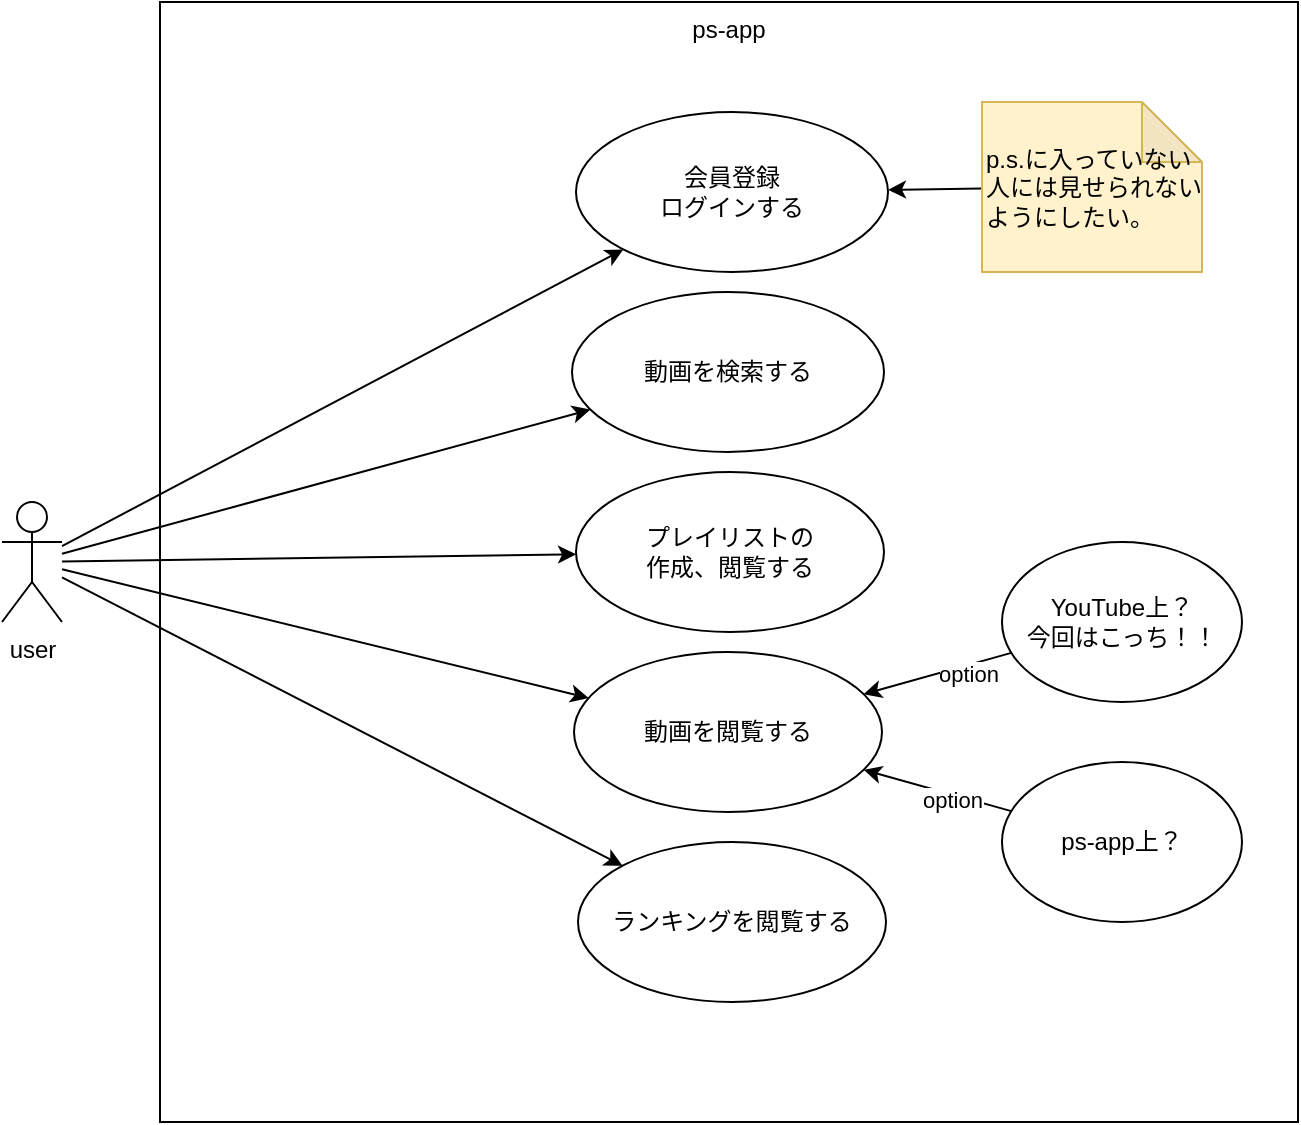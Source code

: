 <mxfile>
    <diagram id="kK-X1QI5sNb91Lrv-UDP" name="ページ1">
        <mxGraphModel dx="808" dy="692" grid="1" gridSize="10" guides="1" tooltips="1" connect="1" arrows="1" fold="1" page="1" pageScale="1" pageWidth="827" pageHeight="1169" math="0" shadow="0">
            <root>
                <mxCell id="0"/>
                <mxCell id="1" parent="0"/>
                <mxCell id="3" value="ps-app" style="rounded=0;whiteSpace=wrap;html=1;fillColor=none;verticalAlign=top;" parent="1" vertex="1">
                    <mxGeometry x="129" y="60" width="569" height="560" as="geometry"/>
                </mxCell>
                <mxCell id="8" style="edgeStyle=none;html=1;" parent="1" source="4" target="7" edge="1">
                    <mxGeometry relative="1" as="geometry"/>
                </mxCell>
                <mxCell id="13" style="edgeStyle=none;html=1;" parent="1" source="4" target="9" edge="1">
                    <mxGeometry relative="1" as="geometry"/>
                </mxCell>
                <mxCell id="14" style="edgeStyle=none;html=1;" parent="1" source="4" target="12" edge="1">
                    <mxGeometry relative="1" as="geometry"/>
                </mxCell>
                <mxCell id="17" style="edgeStyle=none;html=1;" parent="1" source="4" target="15" edge="1">
                    <mxGeometry relative="1" as="geometry"/>
                </mxCell>
                <mxCell id="27" style="edgeStyle=none;html=1;" parent="1" source="4" target="25" edge="1">
                    <mxGeometry relative="1" as="geometry"/>
                </mxCell>
                <mxCell id="4" value="user" style="shape=umlActor;verticalLabelPosition=bottom;verticalAlign=top;html=1;outlineConnect=0;fillColor=none;" parent="1" vertex="1">
                    <mxGeometry x="50" y="310" width="30" height="60" as="geometry"/>
                </mxCell>
                <mxCell id="7" value="動画を検索する" style="ellipse;whiteSpace=wrap;html=1;fillColor=none;" parent="1" vertex="1">
                    <mxGeometry x="335" y="205" width="156" height="80" as="geometry"/>
                </mxCell>
                <mxCell id="9" value="プレイリストの&lt;br&gt;作成、閲覧する" style="ellipse;whiteSpace=wrap;html=1;fillColor=none;" parent="1" vertex="1">
                    <mxGeometry x="337" y="295" width="154" height="80" as="geometry"/>
                </mxCell>
                <mxCell id="12" value="会員登録&lt;br&gt;ログインする" style="ellipse;whiteSpace=wrap;html=1;fillColor=none;" parent="1" vertex="1">
                    <mxGeometry x="337" y="115" width="156" height="80" as="geometry"/>
                </mxCell>
                <mxCell id="15" value="動画を閲覧する" style="ellipse;whiteSpace=wrap;html=1;fillColor=none;" parent="1" vertex="1">
                    <mxGeometry x="336" y="385" width="154" height="80" as="geometry"/>
                </mxCell>
                <mxCell id="21" style="edgeStyle=none;html=1;" parent="1" source="18" target="15" edge="1">
                    <mxGeometry relative="1" as="geometry"/>
                </mxCell>
                <mxCell id="23" value="option" style="edgeLabel;html=1;align=center;verticalAlign=middle;resizable=0;points=[];" parent="21" vertex="1" connectable="0">
                    <mxGeometry x="-0.373" y="4" relative="1" as="geometry">
                        <mxPoint as="offset"/>
                    </mxGeometry>
                </mxCell>
                <mxCell id="18" value="YouTube上？&lt;br&gt;今回はこっち！！" style="ellipse;whiteSpace=wrap;html=1;fillColor=none;" parent="1" vertex="1">
                    <mxGeometry x="550" y="330" width="120" height="80" as="geometry"/>
                </mxCell>
                <mxCell id="22" style="edgeStyle=none;html=1;" parent="1" source="20" target="15" edge="1">
                    <mxGeometry relative="1" as="geometry"/>
                </mxCell>
                <mxCell id="24" value="option" style="edgeLabel;html=1;align=center;verticalAlign=middle;resizable=0;points=[];" parent="22" vertex="1" connectable="0">
                    <mxGeometry x="-0.22" y="2" relative="1" as="geometry">
                        <mxPoint as="offset"/>
                    </mxGeometry>
                </mxCell>
                <mxCell id="20" value="ps-app上？" style="ellipse;whiteSpace=wrap;html=1;fillColor=none;" parent="1" vertex="1">
                    <mxGeometry x="550" y="440" width="120" height="80" as="geometry"/>
                </mxCell>
                <mxCell id="25" value="ランキングを閲覧する" style="ellipse;whiteSpace=wrap;html=1;fillColor=none;" parent="1" vertex="1">
                    <mxGeometry x="338" y="480" width="154" height="80" as="geometry"/>
                </mxCell>
                <mxCell id="29" style="edgeStyle=none;html=1;" parent="1" source="28" target="12" edge="1">
                    <mxGeometry relative="1" as="geometry"/>
                </mxCell>
                <mxCell id="28" value="p.s.に入っていない人には見せられないようにしたい。" style="shape=note;whiteSpace=wrap;html=1;backgroundOutline=1;darkOpacity=0.05;fillColor=#fff2cc;strokeColor=#d6b656;align=left;" parent="1" vertex="1">
                    <mxGeometry x="540" y="110" width="110" height="85" as="geometry"/>
                </mxCell>
            </root>
        </mxGraphModel>
    </diagram>
</mxfile>